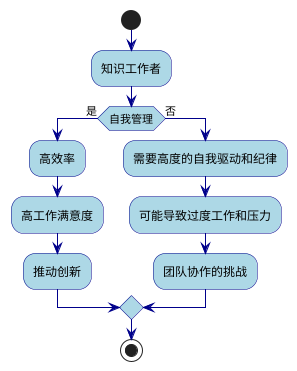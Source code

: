 @startuml

skinparam activityBackgroundColor LightBlue
skinparam activityBorderColor DarkBlue
skinparam arrowColor DarkBlue

start
:知识工作者;
if (自我管理) then (是)
  :高效率;
  :高工作满意度;
  :推动创新;
else (否)
  :需要高度的自我驱动和纪律;
  :可能导致过度工作和压力;
  :团队协作的挑战;
endif
stop

@enduml
